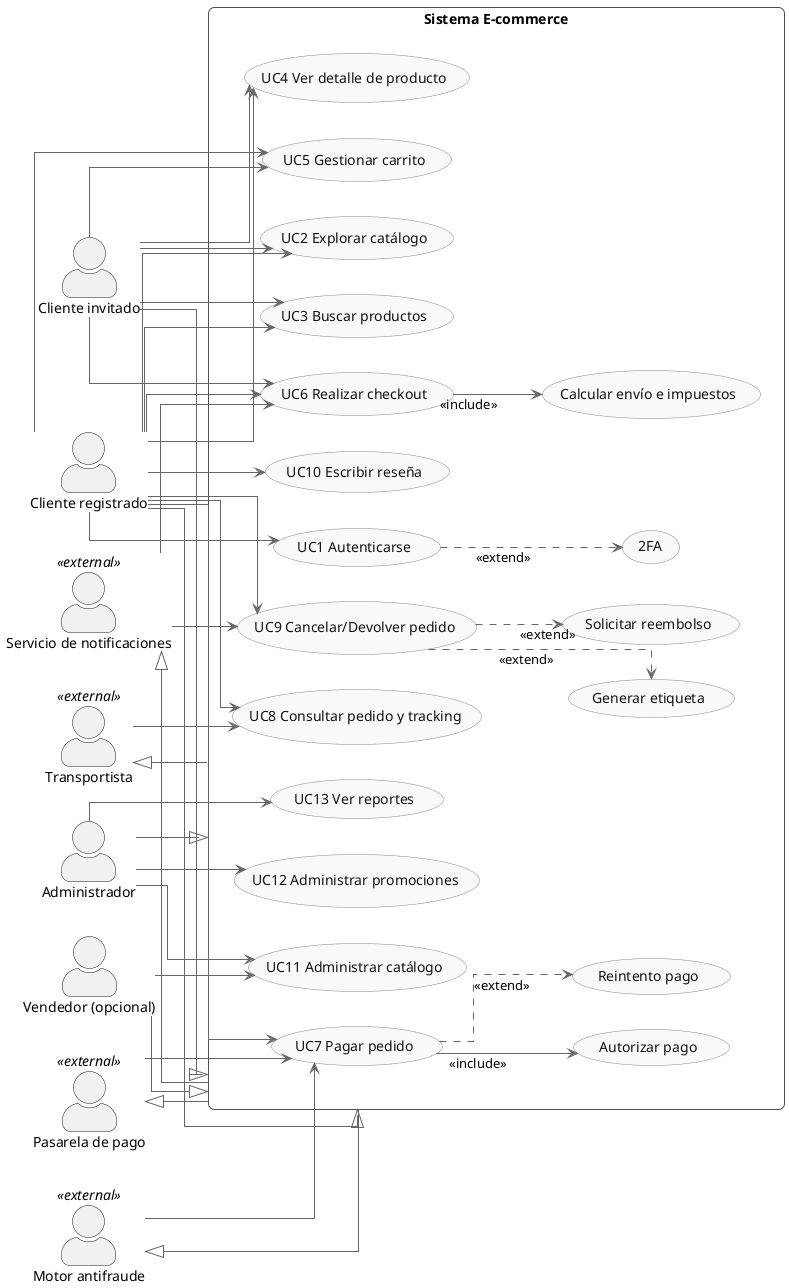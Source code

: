 @startuml
' ===== Estilo general =====
left to right direction
skinparam shadowing false
skinparam actorStyle awesome
skinparam defaultFontName Arial
skinparam usecase {
  BorderColor #888
  BackgroundColor #f9f9f9
  FontColor #111
}
skinparam rectangle {
  BorderColor #4e4e4e
  RoundCorner 12
}
skinparam ArrowColor #666
skinparam linetype ortho

' ===== Límite del sistema =====
rectangle "Sistema E-commerce" as System {
  ' Casos de uso principales
  usecase "UC1 Autenticarse" as UC1
  usecase "UC2 Explorar catálogo" as UC2
  usecase "UC3 Buscar productos" as UC3
  usecase "UC4 Ver detalle de producto" as UC4
  usecase "UC5 Gestionar carrito" as UC5
  usecase "UC6 Realizar checkout" as UC6
  usecase "UC7 Pagar pedido" as UC7
  usecase "UC8 Consultar pedido y tracking" as UC8
  usecase "UC9 Cancelar/Devolver pedido" as UC9
  usecase "UC10 Escribir reseña" as UC10
  usecase "UC11 Administrar catálogo" as UC11
  usecase "UC12 Administrar promociones" as UC12
  usecase "UC13 Ver reportes" as UC13

  ' Sub-casos (include/extend)
  usecase "Autorizar pago" as UCa
  usecase "Calcular envío e impuestos" as UCb
  usecase "2FA" as UCc
  usecase "Reintento pago" as UCd
  usecase "Generar etiqueta" as UCe
  usecase "Solicitar reembolso" as UCf

  ' Relaciones include/extend
  UC7 --> UCa : <<include>>
  UC6 --> UCb : <<include>>
  UC1 ..> UCc : <<extend>>
  UC7 ..> UCd : <<extend>>
  UC9 ..> UCe : <<extend>>
  UC9 ..> UCf : <<extend>>
}

' ===== Actores humanos (izquierda) =====
actor "Cliente invitado" as Invitado
actor "Cliente registrado" as Cliente
actor "Administrador" as Admin
actor "Vendedor (opcional)" as Seller

' ===== Sistemas externos (derecha) =====
actor "Pasarela de pago" as Pago <<external>>
actor "Motor antifraude" as Fraud <<external>>
actor "Servicio de notificaciones" as Notif <<external>>
actor "Transportista" as Ship <<external>>

' ===== Posicionamiento (izquierda/derecha del sistema) =====
' Forzamos agrupaciones visuales.
' Colocamos humanos a la izquierda del sistema
Invitado -left-|> System
Cliente -left-|> System
Admin -left-|> System
Seller -left-|> System

' Colocamos sistemas externos a la derecha
System -right-|> Pago
System -right-|> Fraud
System -right-|> Notif
System -right-|> Ship

' ===== Asociaciones actores ↔ casos de uso =====
' Invitado
Invitado --> UC2
Invitado --> UC3
Invitado --> UC4
Invitado --> UC5
Invitado --> UC6

' Cliente
Cliente --> UC1
Cliente --> UC2
Cliente --> UC3
Cliente --> UC4
Cliente --> UC5
Cliente --> UC6
Cliente --> UC7
Cliente --> UC8
Cliente --> UC9
Cliente --> UC10

' Administrador
Admin --> UC11
Admin --> UC12
Admin --> UC13

' Vendedor (opcional)
Seller --> UC11

' Sistemas externos
Pago --> UC7
Fraud --> UC7
Notif --> UC6
Notif --> UC9
Ship --> UC8

@enduml
